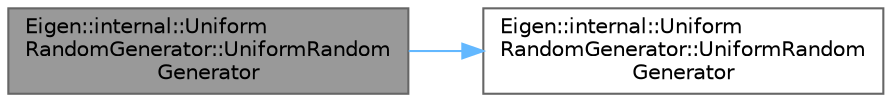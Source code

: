 digraph "Eigen::internal::UniformRandomGenerator::UniformRandomGenerator"
{
 // LATEX_PDF_SIZE
  bgcolor="transparent";
  edge [fontname=Helvetica,fontsize=10,labelfontname=Helvetica,labelfontsize=10];
  node [fontname=Helvetica,fontsize=10,shape=box,height=0.2,width=0.4];
  rankdir="LR";
  Node1 [id="Node000001",label="Eigen::internal::Uniform\lRandomGenerator::UniformRandom\lGenerator",height=0.2,width=0.4,color="gray40", fillcolor="grey60", style="filled", fontcolor="black",tooltip=" "];
  Node1 -> Node2 [id="edge1_Node000001_Node000002",color="steelblue1",style="solid",tooltip=" "];
  Node2 [id="Node000002",label="Eigen::internal::Uniform\lRandomGenerator::UniformRandom\lGenerator",height=0.2,width=0.4,color="grey40", fillcolor="white", style="filled",URL="$class_eigen_1_1internal_1_1_uniform_random_generator.html#aedf399a1d9468154a90f5b6bca799d82",tooltip=" "];
}
